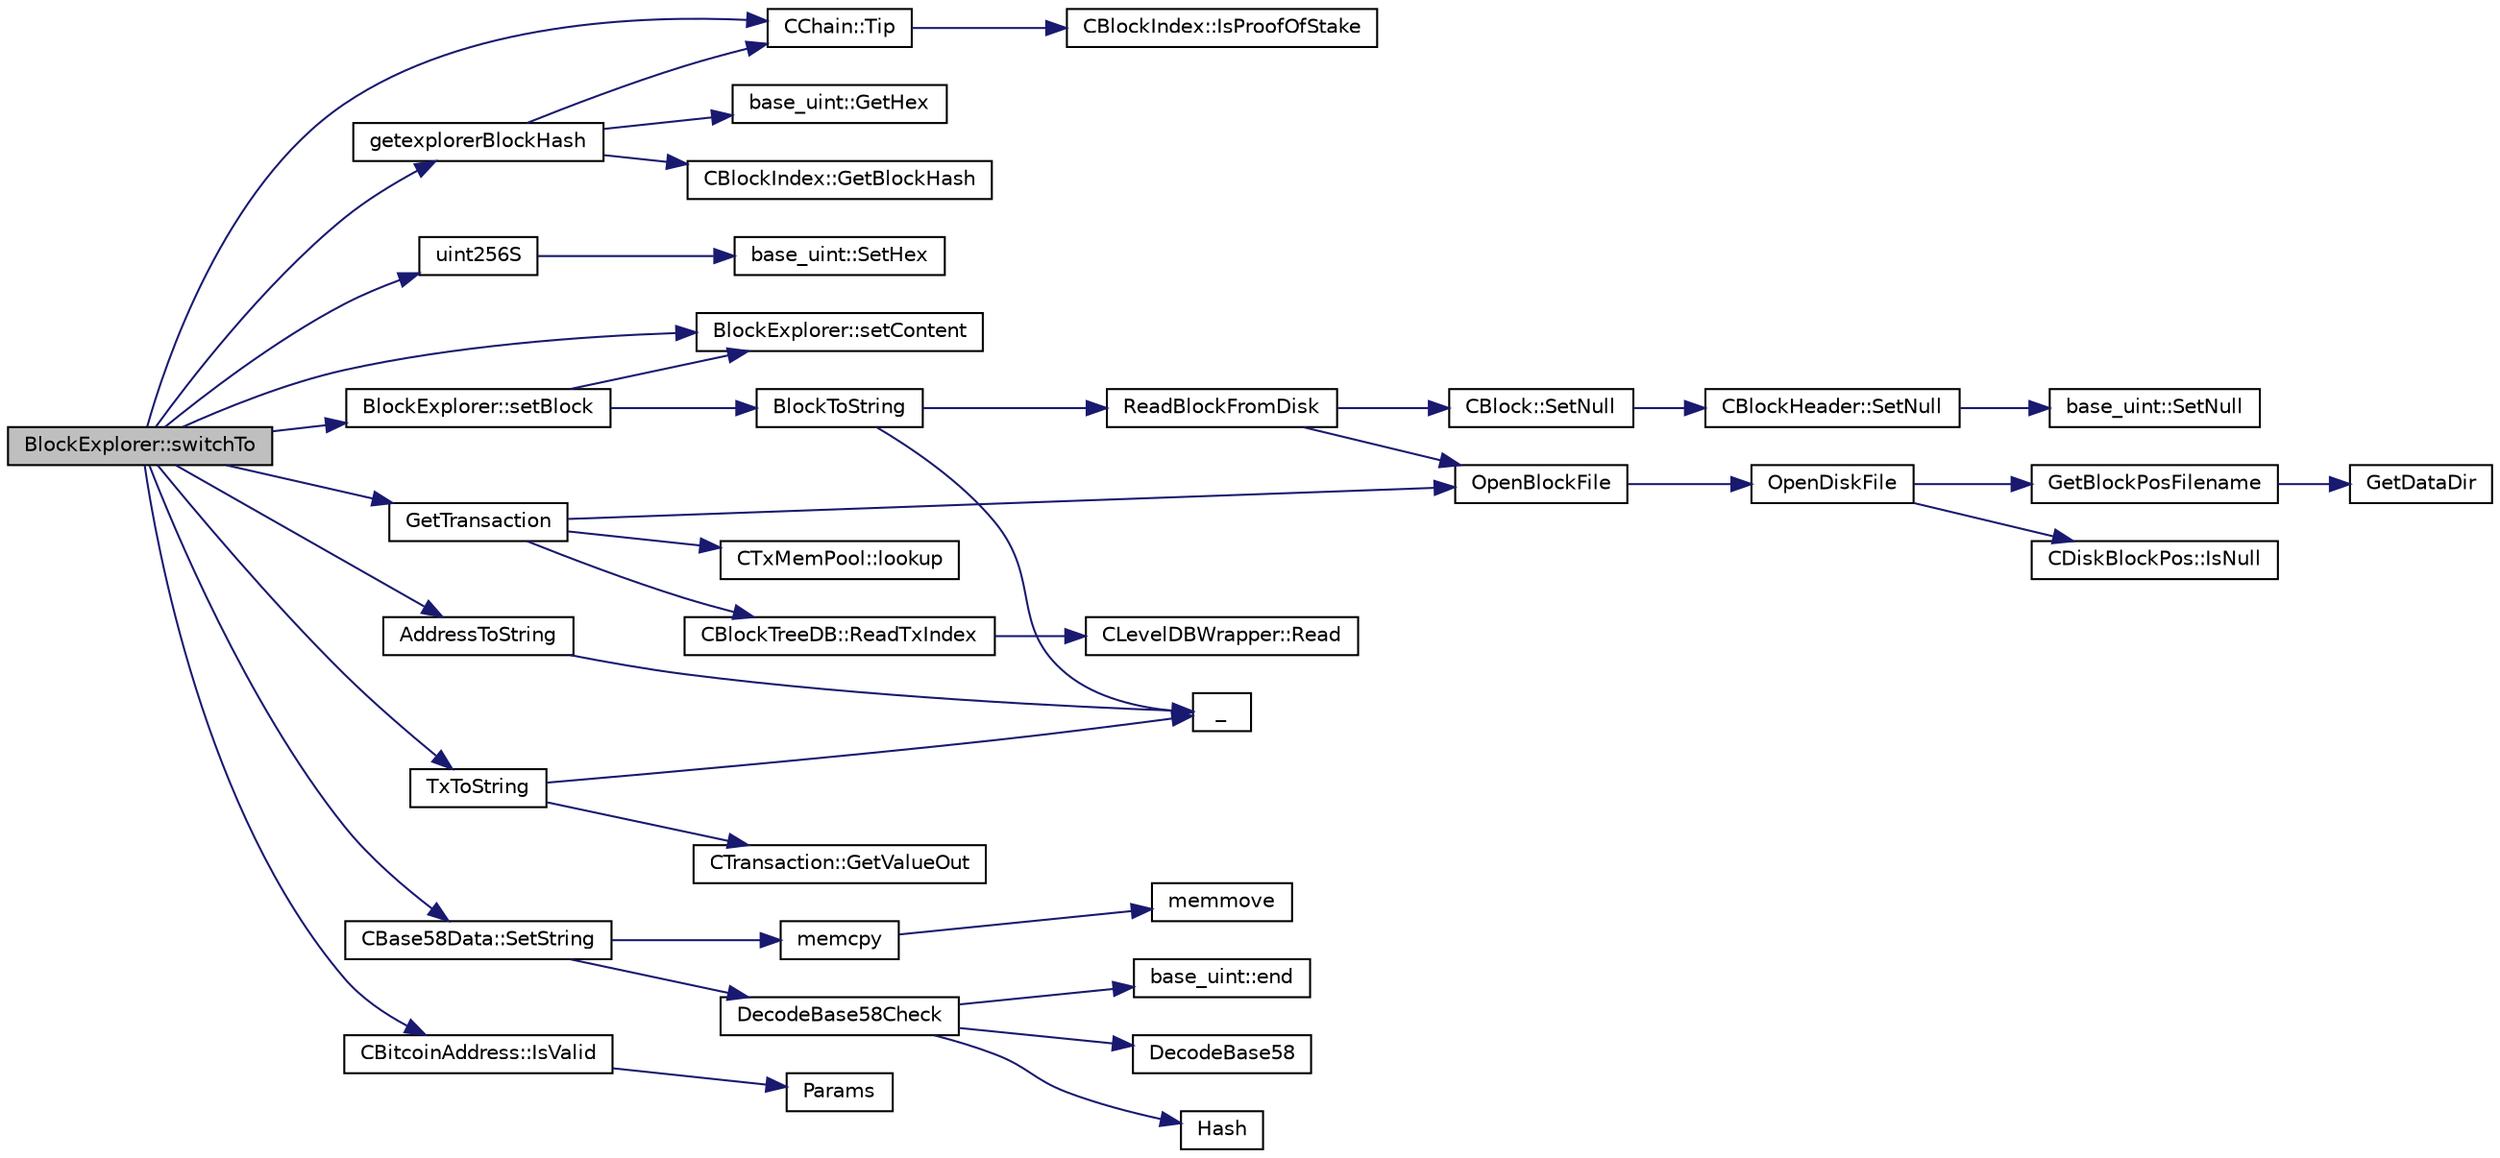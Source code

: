 digraph "BlockExplorer::switchTo"
{
  edge [fontname="Helvetica",fontsize="10",labelfontname="Helvetica",labelfontsize="10"];
  node [fontname="Helvetica",fontsize="10",shape=record];
  rankdir="LR";
  Node311 [label="BlockExplorer::switchTo",height=0.2,width=0.4,color="black", fillcolor="grey75", style="filled", fontcolor="black"];
  Node311 -> Node312 [color="midnightblue",fontsize="10",style="solid",fontname="Helvetica"];
  Node312 [label="CChain::Tip",height=0.2,width=0.4,color="black", fillcolor="white", style="filled",URL="$class_c_chain.html#a40ccefec14f8f3195c08c827af8cf412",tooltip="Returns the index entry for the tip of this chain, or NULL if none. "];
  Node312 -> Node313 [color="midnightblue",fontsize="10",style="solid",fontname="Helvetica"];
  Node313 [label="CBlockIndex::IsProofOfStake",height=0.2,width=0.4,color="black", fillcolor="white", style="filled",URL="$class_c_block_index.html#a2438a891e9d43821c0d99e1bdac56fde"];
  Node311 -> Node314 [color="midnightblue",fontsize="10",style="solid",fontname="Helvetica"];
  Node314 [label="getexplorerBlockHash",height=0.2,width=0.4,color="black", fillcolor="white", style="filled",URL="$blockexplorer_8cpp.html#a360b019939c97f1c57ebf99b16859455"];
  Node314 -> Node312 [color="midnightblue",fontsize="10",style="solid",fontname="Helvetica"];
  Node314 -> Node315 [color="midnightblue",fontsize="10",style="solid",fontname="Helvetica"];
  Node315 [label="CBlockIndex::GetBlockHash",height=0.2,width=0.4,color="black", fillcolor="white", style="filled",URL="$class_c_block_index.html#a98490a2788c65cdd6ae9002b004dd74c"];
  Node314 -> Node316 [color="midnightblue",fontsize="10",style="solid",fontname="Helvetica"];
  Node316 [label="base_uint::GetHex",height=0.2,width=0.4,color="black", fillcolor="white", style="filled",URL="$classbase__uint.html#ae5e7b7481de91ebead20eebd5d685441"];
  Node311 -> Node317 [color="midnightblue",fontsize="10",style="solid",fontname="Helvetica"];
  Node317 [label="uint256S",height=0.2,width=0.4,color="black", fillcolor="white", style="filled",URL="$uint256_8h.html#a52e679560cc1ebf68f878ed69e38f259"];
  Node317 -> Node318 [color="midnightblue",fontsize="10",style="solid",fontname="Helvetica"];
  Node318 [label="base_uint::SetHex",height=0.2,width=0.4,color="black", fillcolor="white", style="filled",URL="$classbase__uint.html#ade1a897fac931f28f54998c92c797228"];
  Node311 -> Node319 [color="midnightblue",fontsize="10",style="solid",fontname="Helvetica"];
  Node319 [label="BlockExplorer::setBlock",height=0.2,width=0.4,color="black", fillcolor="white", style="filled",URL="$class_block_explorer.html#ac6dea0edb51e7410dacc99feaf9af916"];
  Node319 -> Node320 [color="midnightblue",fontsize="10",style="solid",fontname="Helvetica"];
  Node320 [label="BlockExplorer::setContent",height=0.2,width=0.4,color="black", fillcolor="white", style="filled",URL="$class_block_explorer.html#ac46af3a727258870e7ce742210bfd13d"];
  Node319 -> Node321 [color="midnightblue",fontsize="10",style="solid",fontname="Helvetica"];
  Node321 [label="BlockToString",height=0.2,width=0.4,color="black", fillcolor="white", style="filled",URL="$blockexplorer_8cpp.html#a6caededa67ac9ad171dc1a6fac4a708f"];
  Node321 -> Node322 [color="midnightblue",fontsize="10",style="solid",fontname="Helvetica"];
  Node322 [label="ReadBlockFromDisk",height=0.2,width=0.4,color="black", fillcolor="white", style="filled",URL="$main_8cpp.html#a2dc350346749b7da7f4b40c114ee5147"];
  Node322 -> Node323 [color="midnightblue",fontsize="10",style="solid",fontname="Helvetica"];
  Node323 [label="CBlock::SetNull",height=0.2,width=0.4,color="black", fillcolor="white", style="filled",URL="$class_c_block.html#a0410d7ba8d60679c4cf364b82ffffea5"];
  Node323 -> Node324 [color="midnightblue",fontsize="10",style="solid",fontname="Helvetica"];
  Node324 [label="CBlockHeader::SetNull",height=0.2,width=0.4,color="black", fillcolor="white", style="filled",URL="$class_c_block_header.html#ae39c04a4357417d98954a51f53beb78a"];
  Node324 -> Node325 [color="midnightblue",fontsize="10",style="solid",fontname="Helvetica"];
  Node325 [label="base_uint::SetNull",height=0.2,width=0.4,color="black", fillcolor="white", style="filled",URL="$classbase__uint.html#ab7f832a0d48a7da00296497c820ae775"];
  Node322 -> Node326 [color="midnightblue",fontsize="10",style="solid",fontname="Helvetica"];
  Node326 [label="OpenBlockFile",height=0.2,width=0.4,color="black", fillcolor="white", style="filled",URL="$main_8cpp.html#a0d81388930a4ccb6a69b9abdd1ef5097",tooltip="Open a block file (blk?????.dat) "];
  Node326 -> Node327 [color="midnightblue",fontsize="10",style="solid",fontname="Helvetica"];
  Node327 [label="OpenDiskFile",height=0.2,width=0.4,color="black", fillcolor="white", style="filled",URL="$main_8cpp.html#ab15fc61f1d9596ad0aca703ff2c74635"];
  Node327 -> Node328 [color="midnightblue",fontsize="10",style="solid",fontname="Helvetica"];
  Node328 [label="CDiskBlockPos::IsNull",height=0.2,width=0.4,color="black", fillcolor="white", style="filled",URL="$struct_c_disk_block_pos.html#a7dd98fe3f5372d358df61db31899b0af"];
  Node327 -> Node329 [color="midnightblue",fontsize="10",style="solid",fontname="Helvetica"];
  Node329 [label="GetBlockPosFilename",height=0.2,width=0.4,color="black", fillcolor="white", style="filled",URL="$main_8cpp.html#a2f26f074aac584c3398de1dcdac59de9",tooltip="Translation to a filesystem path. "];
  Node329 -> Node330 [color="midnightblue",fontsize="10",style="solid",fontname="Helvetica"];
  Node330 [label="GetDataDir",height=0.2,width=0.4,color="black", fillcolor="white", style="filled",URL="$util_8cpp.html#ab83866a054745d4b30a3948a1b44beba"];
  Node321 -> Node331 [color="midnightblue",fontsize="10",style="solid",fontname="Helvetica"];
  Node331 [label="_",height=0.2,width=0.4,color="black", fillcolor="white", style="filled",URL="$ui__interface_8h.html#aad133bb6103b53cebf03fd01e2f11ba1",tooltip="Translation function: Call Translate signal on UI interface, which returns a boost::optional result..."];
  Node311 -> Node332 [color="midnightblue",fontsize="10",style="solid",fontname="Helvetica"];
  Node332 [label="GetTransaction",height=0.2,width=0.4,color="black", fillcolor="white", style="filled",URL="$main_8cpp.html#a044ae412844f02db690466dd24d9bb71",tooltip="Return transaction in tx, and if it was found inside a block, its hash is placed in hashBlock..."];
  Node332 -> Node333 [color="midnightblue",fontsize="10",style="solid",fontname="Helvetica"];
  Node333 [label="CTxMemPool::lookup",height=0.2,width=0.4,color="black", fillcolor="white", style="filled",URL="$class_c_tx_mem_pool.html#ad6d9966cdeb4b6586f7186e709b4e77e"];
  Node332 -> Node334 [color="midnightblue",fontsize="10",style="solid",fontname="Helvetica"];
  Node334 [label="CBlockTreeDB::ReadTxIndex",height=0.2,width=0.4,color="black", fillcolor="white", style="filled",URL="$class_c_block_tree_d_b.html#a74383427266d627e84c2d0c8e21e03c7"];
  Node334 -> Node335 [color="midnightblue",fontsize="10",style="solid",fontname="Helvetica"];
  Node335 [label="CLevelDBWrapper::Read",height=0.2,width=0.4,color="black", fillcolor="white", style="filled",URL="$class_c_level_d_b_wrapper.html#a0cb51d3b8f042641b2d0aa76c3185527"];
  Node332 -> Node326 [color="midnightblue",fontsize="10",style="solid",fontname="Helvetica"];
  Node311 -> Node320 [color="midnightblue",fontsize="10",style="solid",fontname="Helvetica"];
  Node311 -> Node336 [color="midnightblue",fontsize="10",style="solid",fontname="Helvetica"];
  Node336 [label="TxToString",height=0.2,width=0.4,color="black", fillcolor="white", style="filled",URL="$blockexplorer_8cpp.html#a45aace593eba434db4b340d6ed004eef"];
  Node336 -> Node337 [color="midnightblue",fontsize="10",style="solid",fontname="Helvetica"];
  Node337 [label="CTransaction::GetValueOut",height=0.2,width=0.4,color="black", fillcolor="white", style="filled",URL="$class_c_transaction.html#aa4ce691dbb2ce32838d94d15801f6644"];
  Node336 -> Node331 [color="midnightblue",fontsize="10",style="solid",fontname="Helvetica"];
  Node311 -> Node338 [color="midnightblue",fontsize="10",style="solid",fontname="Helvetica"];
  Node338 [label="CBase58Data::SetString",height=0.2,width=0.4,color="black", fillcolor="white", style="filled",URL="$class_c_base58_data.html#a250fa3bc97d03c7d87de5485c8b49b57"];
  Node338 -> Node339 [color="midnightblue",fontsize="10",style="solid",fontname="Helvetica"];
  Node339 [label="DecodeBase58Check",height=0.2,width=0.4,color="black", fillcolor="white", style="filled",URL="$base58_8cpp.html#ae2dc7ad63e243509e0871ec4a5890678",tooltip="Decode a base58-encoded string (psz) that includes a checksum into a byte vector (vchRet), return true if decoding is successful. "];
  Node339 -> Node340 [color="midnightblue",fontsize="10",style="solid",fontname="Helvetica"];
  Node340 [label="DecodeBase58",height=0.2,width=0.4,color="black", fillcolor="white", style="filled",URL="$base58_8cpp.html#a0f74d1d6e7e982cad4b0e538acea4538",tooltip="Decode a base58-encoded string (psz) into a byte vector (vchRet). "];
  Node339 -> Node341 [color="midnightblue",fontsize="10",style="solid",fontname="Helvetica"];
  Node341 [label="Hash",height=0.2,width=0.4,color="black", fillcolor="white", style="filled",URL="$hash_8h.html#a12c5e981d7f5f2850027fd5e932eff61",tooltip="Compute the 256-bit hash of a std::string. "];
  Node339 -> Node342 [color="midnightblue",fontsize="10",style="solid",fontname="Helvetica"];
  Node342 [label="base_uint::end",height=0.2,width=0.4,color="black", fillcolor="white", style="filled",URL="$classbase__uint.html#a76539ef6be800bc02e4038f457a4f74a"];
  Node338 -> Node343 [color="midnightblue",fontsize="10",style="solid",fontname="Helvetica"];
  Node343 [label="memcpy",height=0.2,width=0.4,color="black", fillcolor="white", style="filled",URL="$glibc__compat_8cpp.html#a0f46826ab0466591e136db24394923cf"];
  Node343 -> Node344 [color="midnightblue",fontsize="10",style="solid",fontname="Helvetica"];
  Node344 [label="memmove",height=0.2,width=0.4,color="black", fillcolor="white", style="filled",URL="$glibc__compat_8cpp.html#a9778d49e9029dd75bc53ecbbf9f5e9a1"];
  Node311 -> Node345 [color="midnightblue",fontsize="10",style="solid",fontname="Helvetica"];
  Node345 [label="CBitcoinAddress::IsValid",height=0.2,width=0.4,color="black", fillcolor="white", style="filled",URL="$class_c_bitcoin_address.html#ab39907ce6895062a8f8bf585270ef13b"];
  Node345 -> Node346 [color="midnightblue",fontsize="10",style="solid",fontname="Helvetica"];
  Node346 [label="Params",height=0.2,width=0.4,color="black", fillcolor="white", style="filled",URL="$chainparams_8cpp.html#ace5c5b706d71a324a417dd2db394fd4a",tooltip="Return the currently selected parameters. "];
  Node311 -> Node347 [color="midnightblue",fontsize="10",style="solid",fontname="Helvetica"];
  Node347 [label="AddressToString",height=0.2,width=0.4,color="black", fillcolor="white", style="filled",URL="$blockexplorer_8cpp.html#ae9baca529102e635b730eaee51b9a9b2"];
  Node347 -> Node331 [color="midnightblue",fontsize="10",style="solid",fontname="Helvetica"];
}
